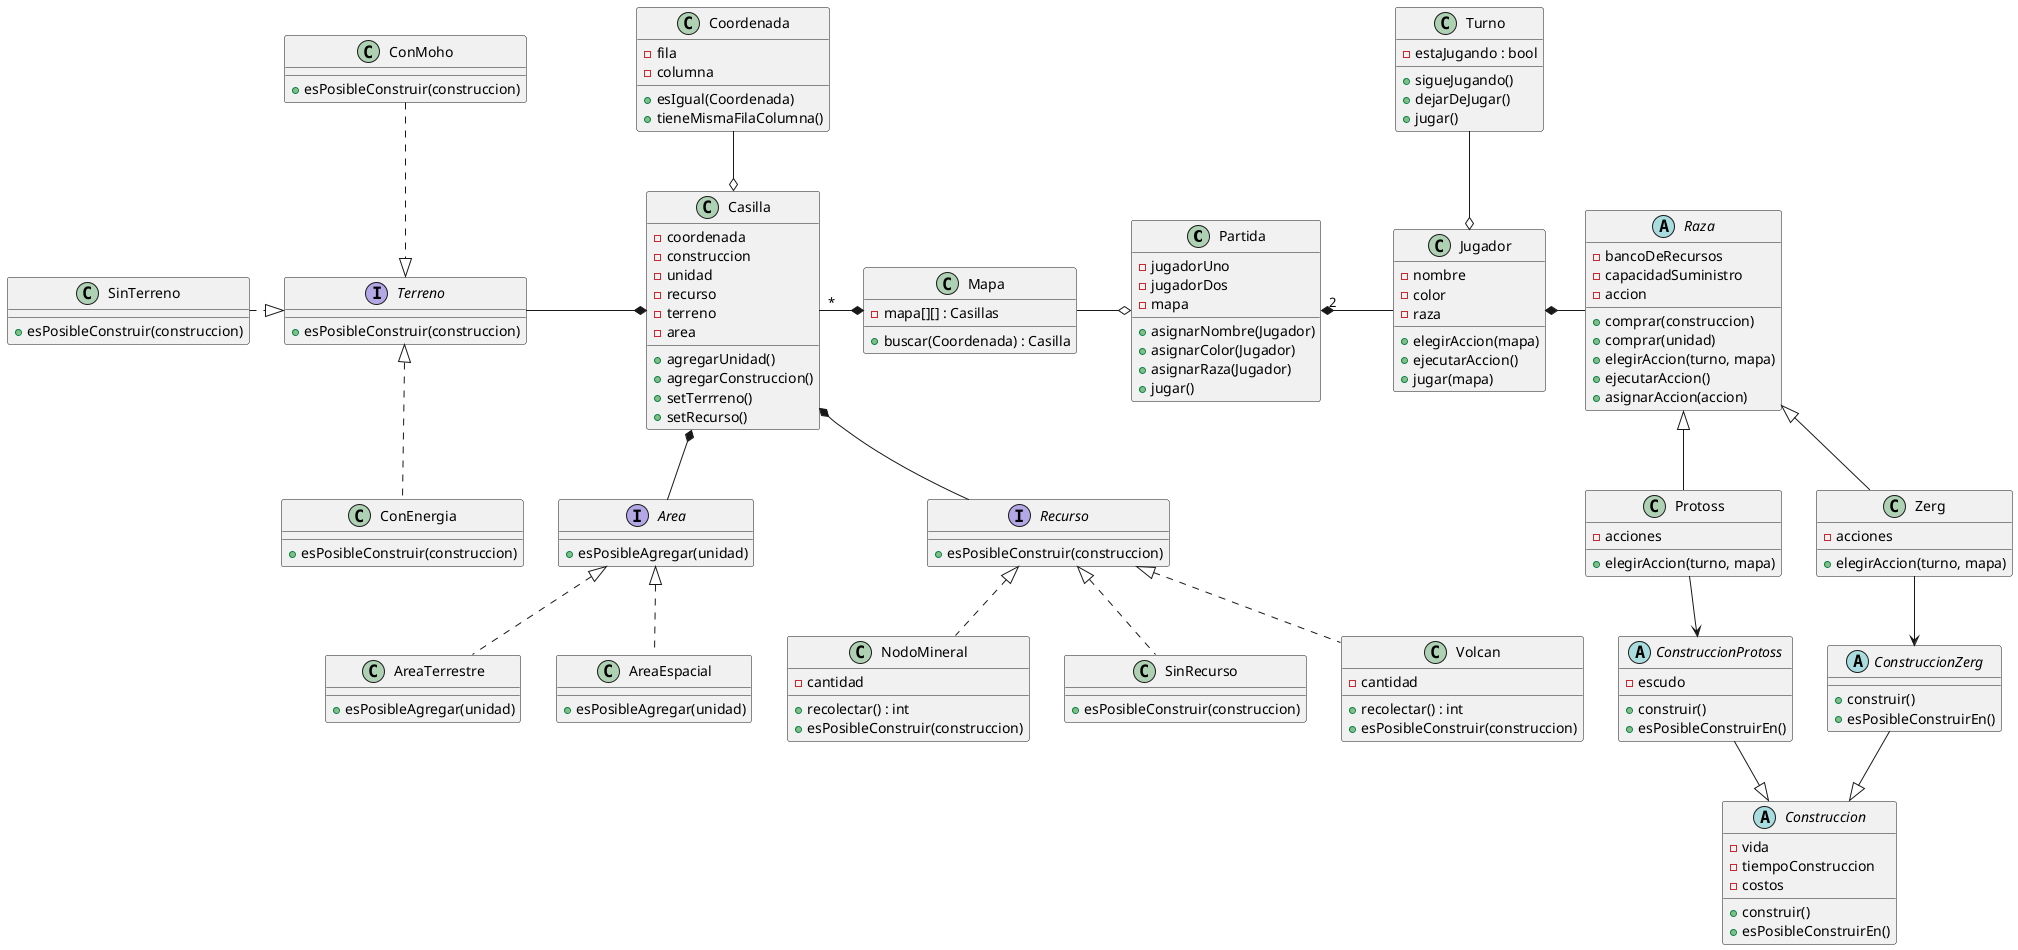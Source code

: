 @startuml
'https://plantuml.com/class-diagram

class Partida {
    - jugadorUno
    - jugadorDos
    - mapa

    + asignarNombre(Jugador)
    + asignarColor(Jugador)
    + asignarRaza(Jugador)
    + jugar()
}

class Jugador {
    - nombre
    - color
    - raza

    + elegirAccion(mapa)
    + ejecutarAccion()
    + jugar(mapa)
}

abstract class Raza {
    - bancoDeRecursos
    - capacidadSuministro
    - accion

    + comprar(construccion)
    + comprar(unidad)
    + elegirAccion(turno, mapa)
    + ejecutarAccion()
    + asignarAccion(accion)
}

class Zerg {
    - acciones
    + elegirAccion(turno, mapa)
}

class Protoss {
    - acciones
    + elegirAccion(turno, mapa)
}

abstract class Construccion {
    - vida
    - tiempoConstruccion
    - costos
    + construir()
    + esPosibleConstruirEn()
}

abstract class ConstruccionZerg {
    + construir()
    + esPosibleConstruirEn()
}

abstract class ConstruccionProtoss {
    - escudo
    + construir()
    + esPosibleConstruirEn()
}

class Mapa {
    - mapa[][] : Casillas

    + buscar(Coordenada) : Casilla
}

class Casilla {
    - coordenada
    - construccion
    - unidad
    - recurso
    - terreno
    - area

    + agregarUnidad()
    + agregarConstruccion()
    + setTerrreno()
    + setRecurso()
}

class Coordenada {
    - fila
    - columna

    +esIgual(Coordenada)
    +tieneMismaFilaColumna()
}

class SinRecurso {
    + esPosibleConstruir(construccion)
}

interface Terreno {
    + esPosibleConstruir(construccion)
}

class ConMoho {
    + esPosibleConstruir(construccion)
}

class ConEnergia {
    + esPosibleConstruir(construccion)
}

class SinTerreno {
    + esPosibleConstruir(construccion)
}

class Volcan {
    - cantidad
    + recolectar() : int
    + esPosibleConstruir(construccion)
}

class NodoMineral {
    - cantidad
    + recolectar() : int
    + esPosibleConstruir(construccion)
}

class Turno {
    - estaJugando : bool
    +sigueJugando()
    +dejarDeJugar()
    +jugar()

}

interface Recurso {
    + esPosibleConstruir(construccion)
}


Partida "2" *- Jugador
Mapa -o Partida
Jugador o-up- Turno

Jugador *- Raza
Raza <|-- Zerg
Raza <|-- Protoss

Zerg --> ConstruccionZerg
Protoss --> ConstruccionProtoss
ConstruccionProtoss --|> Construccion
ConstruccionZerg --|> Construccion

Casilla "*" -* Mapa
Terreno -* Casilla
Coordenada --o Casilla
Casilla *-- Recurso

Recurso <|.. Volcan
Recurso <|.. NodoMineral
Recurso <|.. SinRecurso

ConMoho ..|> Terreno
Terreno <|.. ConEnergia
SinTerreno .|> Terreno

interface Area{
 +esPosibleAgregar(unidad)
}
class AreaTerrestre{
+esPosibleAgregar(unidad)
}
class AreaEspacial{
+esPosibleAgregar(unidad)
}

Casilla *-- Area
Area <|.. AreaTerrestre
Area <|.. AreaEspacial



@enduml